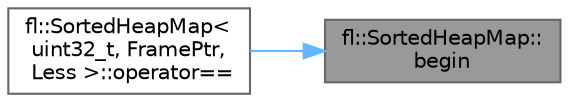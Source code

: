 digraph "fl::SortedHeapMap::begin"
{
 // LATEX_PDF_SIZE
  bgcolor="transparent";
  edge [fontname=Helvetica,fontsize=10,labelfontname=Helvetica,labelfontsize=10];
  node [fontname=Helvetica,fontsize=10,shape=box,height=0.2,width=0.4];
  rankdir="RL";
  Node1 [id="Node000001",label="fl::SortedHeapMap::\lbegin",height=0.2,width=0.4,color="gray40", fillcolor="grey60", style="filled", fontcolor="black",tooltip=" "];
  Node1 -> Node2 [id="edge1_Node000001_Node000002",dir="back",color="steelblue1",style="solid",tooltip=" "];
  Node2 [id="Node000002",label="fl::SortedHeapMap\<\l uint32_t, FramePtr,\l Less \>::operator==",height=0.2,width=0.4,color="grey40", fillcolor="white", style="filled",URL="$dc/d45/classfl_1_1_sorted_heap_map_ad5bf23df42c2647d0c618fd1f3feed14.html#ad5bf23df42c2647d0c618fd1f3feed14",tooltip=" "];
}
